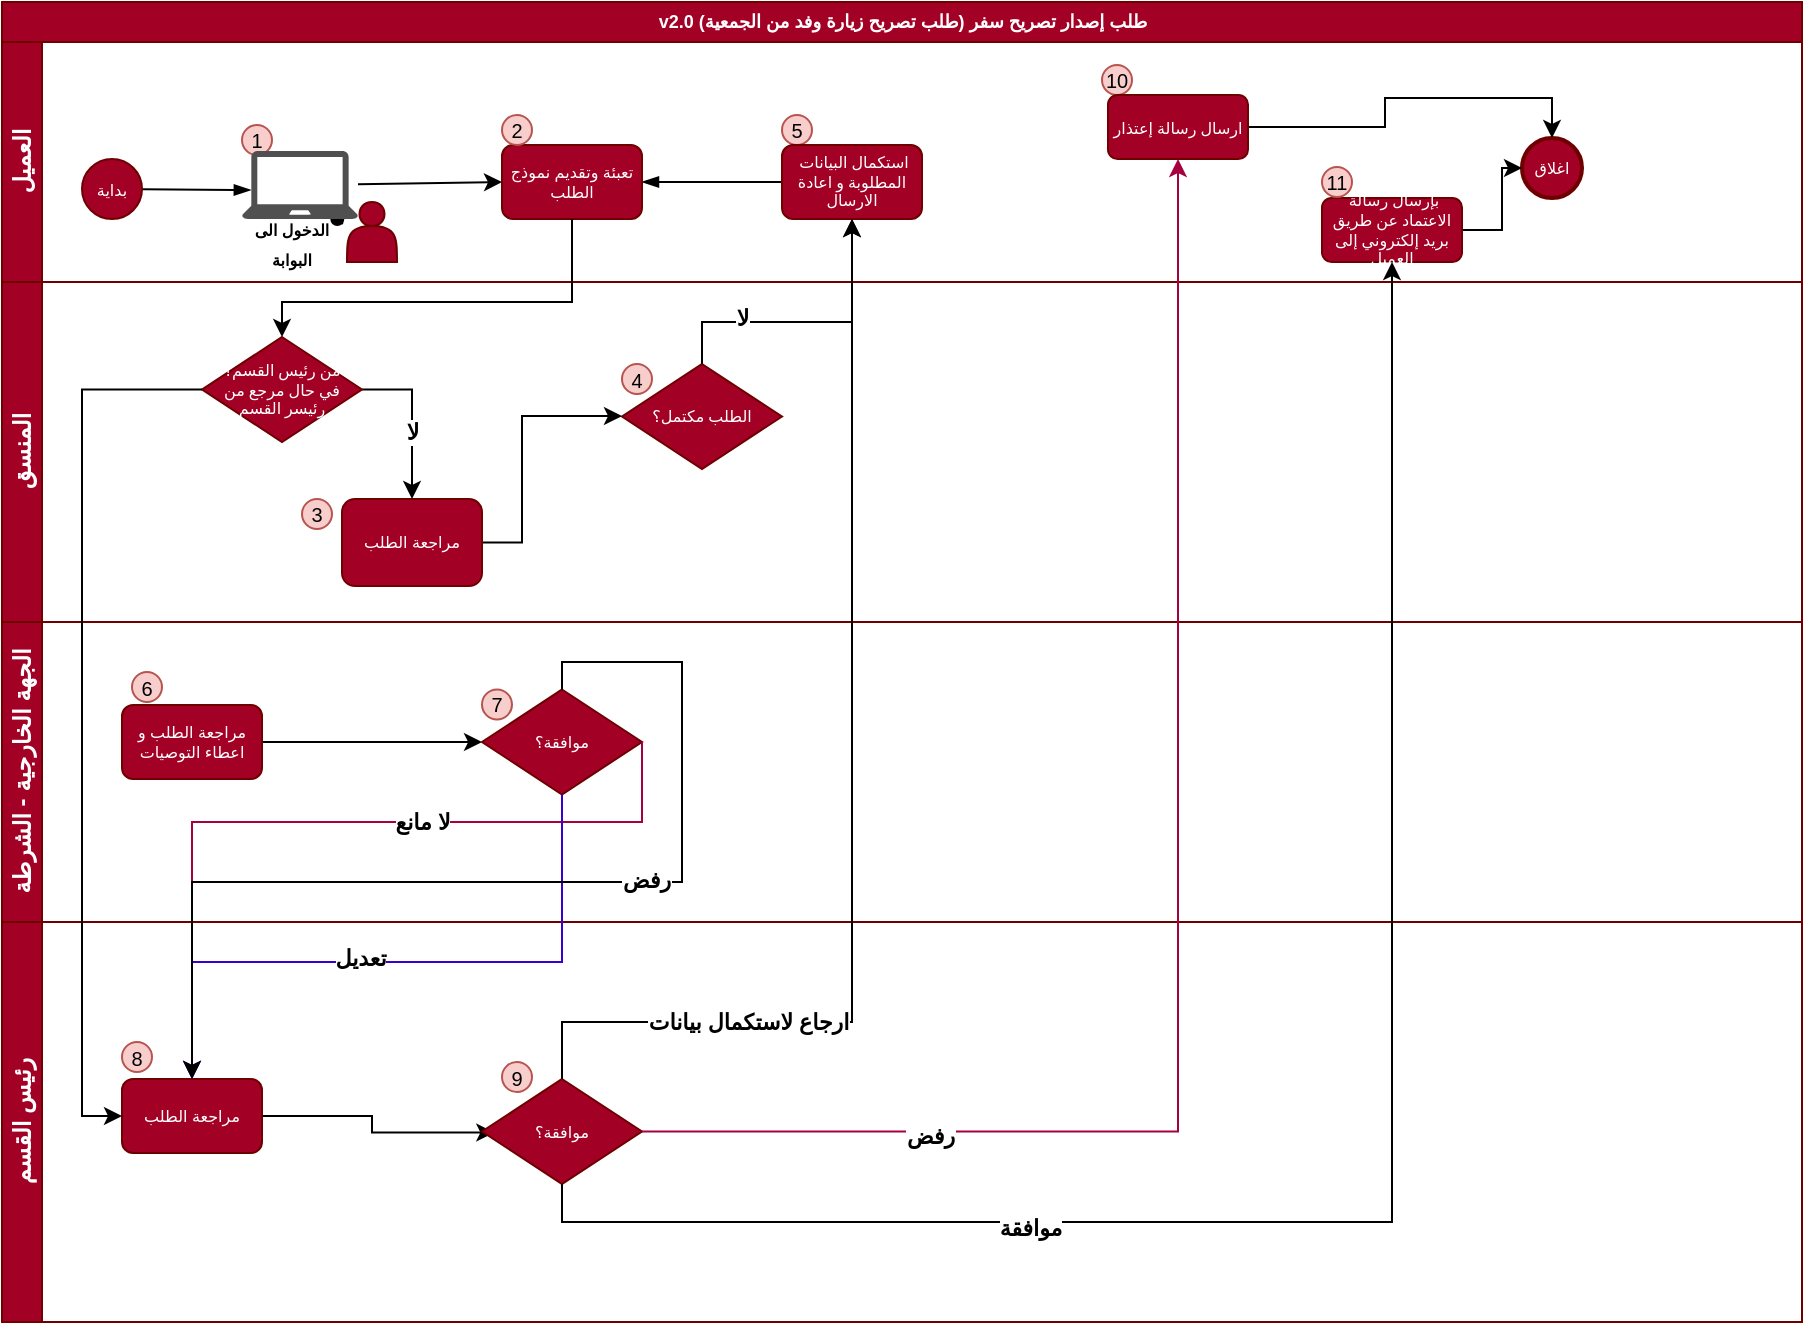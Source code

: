 <mxfile version="13.9.2" type="device"><diagram id="c7488fd3-1785-93aa-aadb-54a6760d102a" name="Page-1"><mxGraphModel dx="1259" dy="456" grid="1" gridSize="10" guides="1" tooltips="1" connect="1" arrows="1" fold="1" page="1" pageScale="1" pageWidth="1654" pageHeight="1169" background="#ffffff" math="0" shadow="0"><root><mxCell id="0"/><mxCell id="1" parent="0"/><mxCell id="2b4e8129b02d487f-1" value="&lt;span lang=&quot;AR-SA&quot; dir=&quot;RTL&quot; style=&quot;line-height: 107% ; font-family: &amp;#34;dubai&amp;#34; , sans-serif&quot;&gt;&lt;font style=&quot;font-size: 9px&quot;&gt;طلب إصدار تصريح سفر (طلب تصريح زيارة وفد من الجمعية) v2.0&lt;/font&gt;&lt;/span&gt;" style="swimlane;html=1;childLayout=stackLayout;horizontal=1;startSize=20;horizontalStack=0;rounded=0;shadow=0;labelBackgroundColor=none;strokeWidth=1;fontFamily=Verdana;fontSize=8;align=center;fillColor=#a20025;strokeColor=#6F0000;fontColor=#ffffff;" parent="1" vertex="1"><mxGeometry x="160" y="90" width="900" height="660" as="geometry"><mxRectangle x="170" y="80" width="280" height="20" as="alternateBounds"/></mxGeometry></mxCell><mxCell id="2b4e8129b02d487f-2" value="العميل" style="swimlane;html=1;startSize=20;horizontal=0;fillColor=#a20025;strokeColor=#6F0000;fontColor=#ffffff;" parent="2b4e8129b02d487f-1" vertex="1"><mxGeometry y="20" width="900" height="120" as="geometry"/></mxCell><mxCell id="KPhhI4xXO0q0EvICIsSK-14" style="edgeStyle=none;rounded=0;jumpStyle=none;orthogonalLoop=1;jettySize=auto;html=1;entryX=1;entryY=0.5;entryDx=0;entryDy=0;endArrow=blockThin;endFill=1;" parent="2b4e8129b02d487f-2" source="2b4e8129b02d487f-9" target="2b4e8129b02d487f-7" edge="1"><mxGeometry relative="1" as="geometry"/></mxCell><mxCell id="KPhhI4xXO0q0EvICIsSK-11" style="edgeStyle=none;rounded=0;jumpStyle=none;orthogonalLoop=1;jettySize=auto;html=1;entryX=0;entryY=0.5;entryDx=0;entryDy=0;endArrow=classic;endFill=1;" parent="2b4e8129b02d487f-2" source="KPhhI4xXO0q0EvICIsSK-3" target="2b4e8129b02d487f-7" edge="1"><mxGeometry relative="1" as="geometry"/></mxCell><mxCell id="KPhhI4xXO0q0EvICIsSK-13" style="edgeStyle=none;rounded=0;jumpStyle=none;orthogonalLoop=1;jettySize=auto;html=1;entryX=0.076;entryY=0.575;entryDx=0;entryDy=0;entryPerimeter=0;endArrow=blockThin;endFill=1;" parent="2b4e8129b02d487f-2" source="2b4e8129b02d487f-5" target="KPhhI4xXO0q0EvICIsSK-3" edge="1"><mxGeometry relative="1" as="geometry"/></mxCell><mxCell id="KPhhI4xXO0q0EvICIsSK-5" style="rounded=0;orthogonalLoop=1;jettySize=auto;html=1;jumpStyle=none;endArrow=oval;endFill=1;" parent="2b4e8129b02d487f-2" target="KPhhI4xXO0q0EvICIsSK-3" edge="1"><mxGeometry relative="1" as="geometry"><mxPoint x="170.397" y="91" as="sourcePoint"/></mxGeometry></mxCell><mxCell id="KPhhI4xXO0q0EvICIsSK-12" value="&lt;font style=&quot;font-size: 10px&quot;&gt;5&lt;/font&gt;" style="ellipse;whiteSpace=wrap;html=1;aspect=fixed;fillColor=#f8cecc;strokeColor=#b85450;" parent="2b4e8129b02d487f-2" vertex="1"><mxGeometry x="390" y="36.5" width="15" height="15" as="geometry"/></mxCell><mxCell id="2b4e8129b02d487f-11" value="اغلاق" style="ellipse;whiteSpace=wrap;html=1;rounded=0;shadow=0;labelBackgroundColor=none;strokeWidth=2;fontFamily=Verdana;fontSize=8;align=center;fillColor=#a20025;strokeColor=#6F0000;fontColor=#ffffff;" parent="2b4e8129b02d487f-2" vertex="1"><mxGeometry x="760" y="48" width="30" height="30" as="geometry"/></mxCell><mxCell id="2b4e8129b02d487f-9" value="استكمال البيانات&amp;nbsp; المطلوبة و اعادة الارسال" style="rounded=1;whiteSpace=wrap;html=1;shadow=0;labelBackgroundColor=none;strokeWidth=1;fontFamily=Verdana;fontSize=8;align=center;fillColor=#a20025;strokeColor=#6F0000;fontColor=#ffffff;" parent="2b4e8129b02d487f-2" vertex="1"><mxGeometry x="390" y="51.5" width="70" height="37" as="geometry"/></mxCell><mxCell id="2b4e8129b02d487f-5" value="بداية" style="ellipse;whiteSpace=wrap;html=1;rounded=0;shadow=0;labelBackgroundColor=none;strokeWidth=1;fontFamily=Verdana;fontSize=8;align=center;fillColor=#a20025;strokeColor=#6F0000;fontColor=#ffffff;" parent="2b4e8129b02d487f-2" vertex="1"><mxGeometry x="40" y="58.5" width="30" height="30" as="geometry"/></mxCell><mxCell id="KPhhI4xXO0q0EvICIsSK-7" value="&lt;font style=&quot;font-size: 10px&quot;&gt;1&lt;/font&gt;" style="ellipse;whiteSpace=wrap;html=1;aspect=fixed;fillColor=#f8cecc;strokeColor=#b85450;" parent="2b4e8129b02d487f-2" vertex="1"><mxGeometry x="120" y="41.5" width="15" height="15" as="geometry"/></mxCell><mxCell id="KPhhI4xXO0q0EvICIsSK-3" value="" style="pointerEvents=1;shadow=0;dashed=0;html=1;strokeColor=none;fillColor=#505050;labelPosition=center;verticalLabelPosition=bottom;verticalAlign=top;outlineConnect=0;align=center;shape=mxgraph.office.devices.laptop;" parent="2b4e8129b02d487f-2" vertex="1"><mxGeometry x="120" y="54.5" width="58" height="34" as="geometry"/></mxCell><mxCell id="2b4e8129b02d487f-7" value="&lt;font face=&quot;dubai, sans-serif&quot;&gt;تعبئة وتقديم نموذج الطلب&lt;/font&gt;" style="rounded=1;whiteSpace=wrap;html=1;shadow=0;labelBackgroundColor=none;strokeWidth=1;fontFamily=Verdana;fontSize=8;align=center;fillColor=#a20025;strokeColor=#6F0000;fontColor=#ffffff;" parent="2b4e8129b02d487f-2" vertex="1"><mxGeometry x="250" y="51.5" width="70" height="37" as="geometry"/></mxCell><mxCell id="KPhhI4xXO0q0EvICIsSK-10" value="&lt;font style=&quot;font-size: 10px&quot;&gt;2&lt;/font&gt;" style="ellipse;whiteSpace=wrap;html=1;aspect=fixed;fillColor=#f8cecc;strokeColor=#b85450;" parent="2b4e8129b02d487f-2" vertex="1"><mxGeometry x="250" y="36.5" width="15" height="15" as="geometry"/></mxCell><mxCell id="2vPmhwO70LCvBUlOEUrR-254" value="&lt;font style=&quot;font-size: 10px&quot;&gt;10&lt;/font&gt;" style="ellipse;whiteSpace=wrap;html=1;aspect=fixed;fillColor=#f8cecc;strokeColor=#b85450;" parent="2b4e8129b02d487f-2" vertex="1"><mxGeometry x="550" y="11.5" width="15" height="15" as="geometry"/></mxCell><mxCell id="WX4mjtJfoactXL_7mW1g-7" style="edgeStyle=orthogonalEdgeStyle;rounded=0;orthogonalLoop=1;jettySize=auto;html=1;entryX=0.5;entryY=0;entryDx=0;entryDy=0;" edge="1" parent="2b4e8129b02d487f-2" source="2vPmhwO70LCvBUlOEUrR-251" target="2b4e8129b02d487f-11"><mxGeometry relative="1" as="geometry"/></mxCell><mxCell id="2vPmhwO70LCvBUlOEUrR-251" value="ارسال رسالة إعتذار" style="whiteSpace=wrap;html=1;rounded=1;shadow=0;fontFamily=Verdana;fontSize=8;fontColor=#ffffff;strokeColor=#6F0000;strokeWidth=1;fillColor=#a20025;" parent="2b4e8129b02d487f-2" vertex="1"><mxGeometry x="553" y="26.5" width="70" height="32" as="geometry"/></mxCell><mxCell id="2vPmhwO70LCvBUlOEUrR-1" value="" style="shape=actor;whiteSpace=wrap;html=1;fillColor=#a20025;strokeColor=#6F0000;fontColor=#ffffff;" parent="2b4e8129b02d487f-2" vertex="1"><mxGeometry x="172.5" y="80" width="25" height="30" as="geometry"/></mxCell><mxCell id="KPhhI4xXO0q0EvICIsSK-6" value="&lt;font style=&quot;font-size: 8px&quot;&gt;&lt;b&gt;الدخول الى البوابة&lt;/b&gt;&lt;/font&gt;" style="text;html=1;strokeColor=none;fillColor=none;align=center;verticalAlign=middle;whiteSpace=wrap;rounded=0;" parent="2b4e8129b02d487f-2" vertex="1"><mxGeometry x="120" y="90" width="50" height="20" as="geometry"/></mxCell><mxCell id="WX4mjtJfoactXL_7mW1g-8" style="edgeStyle=orthogonalEdgeStyle;rounded=0;orthogonalLoop=1;jettySize=auto;html=1;" edge="1" parent="2b4e8129b02d487f-2" source="WX4mjtJfoactXL_7mW1g-3" target="2b4e8129b02d487f-11"><mxGeometry relative="1" as="geometry"/></mxCell><mxCell id="WX4mjtJfoactXL_7mW1g-3" value="&amp;nbsp;بإرسال رسالة الاعتماد عن طريق بريد إلكتروني إلى العميل" style="whiteSpace=wrap;html=1;rounded=1;shadow=0;fontFamily=Verdana;fontSize=8;fontColor=#ffffff;strokeColor=#6F0000;strokeWidth=1;fillColor=#a20025;" vertex="1" parent="2b4e8129b02d487f-2"><mxGeometry x="660" y="78" width="70" height="32" as="geometry"/></mxCell><mxCell id="WX4mjtJfoactXL_7mW1g-4" value="&lt;font style=&quot;font-size: 10px&quot;&gt;11&lt;/font&gt;" style="ellipse;whiteSpace=wrap;html=1;aspect=fixed;fillColor=#f8cecc;strokeColor=#b85450;" vertex="1" parent="2b4e8129b02d487f-2"><mxGeometry x="660" y="62.5" width="15" height="15" as="geometry"/></mxCell><mxCell id="2b4e8129b02d487f-3" value="المنسق" style="swimlane;html=1;startSize=20;horizontal=0;fillColor=#a20025;strokeColor=#6F0000;fontColor=#ffffff;" parent="2b4e8129b02d487f-1" vertex="1"><mxGeometry y="140" width="900" height="170" as="geometry"><mxRectangle y="140" width="760" height="20" as="alternateBounds"/></mxGeometry></mxCell><mxCell id="2vPmhwO70LCvBUlOEUrR-104" value="&lt;font style=&quot;font-size: 10px&quot;&gt;4&lt;/font&gt;" style="ellipse;whiteSpace=wrap;html=1;aspect=fixed;fillColor=#f8cecc;strokeColor=#b85450;" parent="2b4e8129b02d487f-3" vertex="1"><mxGeometry x="310" y="41" width="15" height="15" as="geometry"/></mxCell><mxCell id="KPhhI4xXO0q0EvICIsSK-17" value="&lt;font style=&quot;font-size: 10px&quot;&gt;3&lt;/font&gt;" style="ellipse;whiteSpace=wrap;html=1;aspect=fixed;fillColor=#f8cecc;strokeColor=#b85450;" parent="2b4e8129b02d487f-3" vertex="1"><mxGeometry x="150" y="108.5" width="15" height="15" as="geometry"/></mxCell><mxCell id="2vPmhwO70LCvBUlOEUrR-84" value="الطلب مكتمل؟" style="strokeWidth=1;html=1;shape=mxgraph.flowchart.decision;whiteSpace=wrap;rounded=1;shadow=0;labelBackgroundColor=none;fontFamily=Verdana;fontSize=8;align=center;fillColor=#a20025;strokeColor=#6F0000;fontColor=#ffffff;" parent="2b4e8129b02d487f-3" vertex="1"><mxGeometry x="310" y="41" width="80" height="52.5" as="geometry"/></mxCell><mxCell id="NlYpHI1q_w7bWbI7-Xtg-11" style="edgeStyle=orthogonalEdgeStyle;rounded=0;orthogonalLoop=1;jettySize=auto;html=1;exitX=1;exitY=0.5;exitDx=0;exitDy=0;" parent="2b4e8129b02d487f-3" source="2b4e8129b02d487f-12" target="2vPmhwO70LCvBUlOEUrR-84" edge="1"><mxGeometry relative="1" as="geometry"><Array as="points"><mxPoint x="260" y="130"/><mxPoint x="260" y="67"/></Array></mxGeometry></mxCell><mxCell id="2b4e8129b02d487f-12" value="&lt;font face=&quot;dubai, sans-serif&quot;&gt;مراجعة الطلب&lt;/font&gt;" style="rounded=1;whiteSpace=wrap;html=1;shadow=0;labelBackgroundColor=none;strokeWidth=1;fontFamily=Verdana;fontSize=8;align=center;fillColor=#a20025;strokeColor=#6F0000;fontColor=#ffffff;" parent="2b4e8129b02d487f-3" vertex="1"><mxGeometry x="170" y="108.5" width="70" height="43.5" as="geometry"/></mxCell><mxCell id="NlYpHI1q_w7bWbI7-Xtg-9" style="edgeStyle=orthogonalEdgeStyle;rounded=0;orthogonalLoop=1;jettySize=auto;html=1;exitX=1;exitY=0.5;exitDx=0;exitDy=0;exitPerimeter=0;" parent="2b4e8129b02d487f-3" source="NlYpHI1q_w7bWbI7-Xtg-1" target="2b4e8129b02d487f-12" edge="1"><mxGeometry relative="1" as="geometry"/></mxCell><mxCell id="NlYpHI1q_w7bWbI7-Xtg-10" value="&lt;b&gt;لا&lt;/b&gt;" style="edgeLabel;html=1;align=center;verticalAlign=middle;resizable=0;points=[];" parent="NlYpHI1q_w7bWbI7-Xtg-9" vertex="1" connectable="0"><mxGeometry x="0.138" relative="1" as="geometry"><mxPoint as="offset"/></mxGeometry></mxCell><mxCell id="NlYpHI1q_w7bWbI7-Xtg-1" value="من رئيس القسم؟&lt;br&gt;في حال مرجع من رئيسر القسم" style="strokeWidth=1;html=1;shape=mxgraph.flowchart.decision;whiteSpace=wrap;rounded=1;shadow=0;labelBackgroundColor=none;fontFamily=Verdana;fontSize=8;align=center;fillColor=#a20025;strokeColor=#6F0000;fontColor=#ffffff;" parent="2b4e8129b02d487f-3" vertex="1"><mxGeometry x="100" y="27.5" width="80" height="52.5" as="geometry"/></mxCell><mxCell id="2vPmhwO70LCvBUlOEUrR-54" value="الجهة الخارجية - الشرطة" style="swimlane;html=1;startSize=20;horizontal=0;fillColor=#a20025;strokeColor=#6F0000;fontColor=#ffffff;" parent="2b4e8129b02d487f-1" vertex="1"><mxGeometry y="310" width="900" height="150" as="geometry"/></mxCell><mxCell id="2vPmhwO70LCvBUlOEUrR-58" value="&lt;font style=&quot;font-size: 10px&quot;&gt;6&lt;/font&gt;" style="ellipse;whiteSpace=wrap;html=1;aspect=fixed;fillColor=#f8cecc;strokeColor=#b85450;" parent="2vPmhwO70LCvBUlOEUrR-54" vertex="1"><mxGeometry x="65" y="25" width="15" height="15" as="geometry"/></mxCell><mxCell id="2vPmhwO70LCvBUlOEUrR-109" style="edgeStyle=orthogonalEdgeStyle;rounded=0;orthogonalLoop=1;jettySize=auto;html=1;fontSize=8;" parent="2vPmhwO70LCvBUlOEUrR-54" source="2vPmhwO70LCvBUlOEUrR-59" target="2vPmhwO70LCvBUlOEUrR-108" edge="1"><mxGeometry relative="1" as="geometry"/></mxCell><mxCell id="2vPmhwO70LCvBUlOEUrR-112" value="&lt;span style=&quot;font-size: 10px&quot;&gt;7&lt;/span&gt;" style="ellipse;whiteSpace=wrap;html=1;aspect=fixed;fillColor=#f8cecc;strokeColor=#b85450;" parent="2vPmhwO70LCvBUlOEUrR-54" vertex="1"><mxGeometry x="240" y="33.75" width="15" height="15" as="geometry"/></mxCell><mxCell id="2vPmhwO70LCvBUlOEUrR-108" value="موافقة؟" style="strokeWidth=1;html=1;shape=mxgraph.flowchart.decision;whiteSpace=wrap;rounded=1;shadow=0;labelBackgroundColor=none;fontFamily=Verdana;fontSize=8;align=center;fillColor=#a20025;strokeColor=#6F0000;fontColor=#ffffff;" parent="2vPmhwO70LCvBUlOEUrR-54" vertex="1"><mxGeometry x="240" y="33.75" width="80" height="52.5" as="geometry"/></mxCell><mxCell id="2vPmhwO70LCvBUlOEUrR-59" value="&lt;span lang=&quot;AR-SA&quot; dir=&quot;RTL&quot; style=&quot;line-height: 107% ; font-family: &amp;#34;dubai&amp;#34; , sans-serif&quot;&gt;&lt;font style=&quot;font-size: 8px&quot;&gt;مراجعة الطلب و اعطاء التوصيات&lt;/font&gt;&lt;/span&gt;" style="rounded=1;whiteSpace=wrap;html=1;shadow=0;labelBackgroundColor=none;strokeWidth=1;fontFamily=Verdana;fontSize=8;align=center;fillColor=#a20025;strokeColor=#6F0000;fontColor=#ffffff;" parent="2vPmhwO70LCvBUlOEUrR-54" vertex="1"><mxGeometry x="60" y="41.5" width="70" height="37" as="geometry"/></mxCell><mxCell id="9qjWYKIaZQUtVUHGMUiL-2" style="edgeStyle=orthogonalEdgeStyle;rounded=0;orthogonalLoop=1;jettySize=auto;html=1;entryX=0.5;entryY=1;entryDx=0;entryDy=0;" parent="2b4e8129b02d487f-1" source="2vPmhwO70LCvBUlOEUrR-84" target="2b4e8129b02d487f-9" edge="1"><mxGeometry relative="1" as="geometry"><Array as="points"><mxPoint x="350" y="160"/><mxPoint x="425" y="160"/></Array></mxGeometry></mxCell><mxCell id="9qjWYKIaZQUtVUHGMUiL-3" value="&lt;b&gt;لا&lt;/b&gt;" style="edgeLabel;html=1;align=center;verticalAlign=middle;resizable=0;points=[];" parent="9qjWYKIaZQUtVUHGMUiL-2" vertex="1" connectable="0"><mxGeometry x="-0.454" y="2" relative="1" as="geometry"><mxPoint as="offset"/></mxGeometry></mxCell><mxCell id="Q4lTZ7tScbixVf-MBjZn-1" value="رئيس القسم" style="swimlane;html=1;startSize=20;horizontal=0;fillColor=#a20025;strokeColor=#6F0000;fontColor=#ffffff;" parent="2b4e8129b02d487f-1" vertex="1"><mxGeometry y="460" width="900" height="200" as="geometry"/></mxCell><mxCell id="Q4lTZ7tScbixVf-MBjZn-3" value="&lt;font style=&quot;font-size: 10px&quot;&gt;8&lt;/font&gt;" style="ellipse;whiteSpace=wrap;html=1;aspect=fixed;fillColor=#f8cecc;strokeColor=#b85450;" parent="Q4lTZ7tScbixVf-MBjZn-1" vertex="1"><mxGeometry x="60" y="60" width="15" height="15" as="geometry"/></mxCell><mxCell id="Q4lTZ7tScbixVf-MBjZn-4" value="&lt;font style=&quot;font-size: 10px&quot;&gt;9&lt;/font&gt;" style="ellipse;whiteSpace=wrap;html=1;aspect=fixed;fillColor=#f8cecc;strokeColor=#b85450;" parent="Q4lTZ7tScbixVf-MBjZn-1" vertex="1"><mxGeometry x="250" y="70" width="15" height="15" as="geometry"/></mxCell><mxCell id="Q4lTZ7tScbixVf-MBjZn-5" style="edgeStyle=orthogonalEdgeStyle;rounded=0;orthogonalLoop=1;jettySize=auto;html=1;entryX=0.077;entryY=0.51;entryDx=0;entryDy=0;entryPerimeter=0;" parent="Q4lTZ7tScbixVf-MBjZn-1" source="Q4lTZ7tScbixVf-MBjZn-7" target="Q4lTZ7tScbixVf-MBjZn-10" edge="1"><mxGeometry relative="1" as="geometry"/></mxCell><mxCell id="Q4lTZ7tScbixVf-MBjZn-7" value="&lt;span lang=&quot;AR-SA&quot; dir=&quot;RTL&quot; style=&quot;line-height: 107% ; font-family: &amp;#34;dubai&amp;#34; , sans-serif&quot;&gt;&lt;font style=&quot;font-size: 8px&quot;&gt;مراجعة الطلب&lt;/font&gt;&lt;/span&gt;" style="rounded=1;whiteSpace=wrap;html=1;shadow=0;labelBackgroundColor=none;strokeWidth=1;fontFamily=Verdana;fontSize=8;align=center;fillColor=#a20025;strokeColor=#6F0000;fontColor=#ffffff;" parent="Q4lTZ7tScbixVf-MBjZn-1" vertex="1"><mxGeometry x="60" y="78.5" width="70" height="37" as="geometry"/></mxCell><mxCell id="Q4lTZ7tScbixVf-MBjZn-10" value="موافقة؟" style="strokeWidth=1;html=1;shape=mxgraph.flowchart.decision;whiteSpace=wrap;rounded=1;shadow=0;labelBackgroundColor=none;fontFamily=Verdana;fontSize=8;align=center;fillColor=#a20025;strokeColor=#6F0000;fontColor=#ffffff;" parent="Q4lTZ7tScbixVf-MBjZn-1" vertex="1"><mxGeometry x="240" y="78.5" width="80" height="52.5" as="geometry"/></mxCell><mxCell id="Q4lTZ7tScbixVf-MBjZn-11" style="edgeStyle=orthogonalEdgeStyle;rounded=0;orthogonalLoop=1;jettySize=auto;html=1;exitX=1;exitY=0.5;exitDx=0;exitDy=0;exitPerimeter=0;fillColor=#d80073;strokeColor=#A50040;" parent="2b4e8129b02d487f-1" source="2vPmhwO70LCvBUlOEUrR-108" target="Q4lTZ7tScbixVf-MBjZn-7" edge="1"><mxGeometry relative="1" as="geometry"><Array as="points"><mxPoint x="320" y="410"/><mxPoint x="95" y="410"/></Array></mxGeometry></mxCell><mxCell id="Q4lTZ7tScbixVf-MBjZn-12" value="&lt;b&gt;لا مانع&lt;/b&gt;" style="edgeLabel;html=1;align=center;verticalAlign=middle;resizable=0;points=[];" parent="Q4lTZ7tScbixVf-MBjZn-11" vertex="1" connectable="0"><mxGeometry x="-0.238" relative="1" as="geometry"><mxPoint as="offset"/></mxGeometry></mxCell><mxCell id="Q4lTZ7tScbixVf-MBjZn-15" style="edgeStyle=orthogonalEdgeStyle;rounded=0;orthogonalLoop=1;jettySize=auto;html=1;fillColor=#6a00ff;strokeColor=#3700CC;" parent="2b4e8129b02d487f-1" source="2vPmhwO70LCvBUlOEUrR-108" target="Q4lTZ7tScbixVf-MBjZn-7" edge="1"><mxGeometry relative="1" as="geometry"><Array as="points"><mxPoint x="280" y="480"/><mxPoint x="95" y="480"/></Array></mxGeometry></mxCell><mxCell id="Q4lTZ7tScbixVf-MBjZn-16" value="&lt;b&gt;تعديل&lt;/b&gt;" style="edgeLabel;html=1;align=center;verticalAlign=middle;resizable=0;points=[];" parent="Q4lTZ7tScbixVf-MBjZn-15" vertex="1" connectable="0"><mxGeometry x="0.13" y="-2" relative="1" as="geometry"><mxPoint as="offset"/></mxGeometry></mxCell><mxCell id="NlYpHI1q_w7bWbI7-Xtg-8" style="edgeStyle=orthogonalEdgeStyle;rounded=0;orthogonalLoop=1;jettySize=auto;html=1;entryX=0.5;entryY=0;entryDx=0;entryDy=0;entryPerimeter=0;" parent="2b4e8129b02d487f-1" source="2b4e8129b02d487f-7" target="NlYpHI1q_w7bWbI7-Xtg-1" edge="1"><mxGeometry relative="1" as="geometry"><Array as="points"><mxPoint x="285" y="150"/><mxPoint x="140" y="150"/></Array></mxGeometry></mxCell><mxCell id="NlYpHI1q_w7bWbI7-Xtg-12" style="edgeStyle=orthogonalEdgeStyle;rounded=0;orthogonalLoop=1;jettySize=auto;html=1;" parent="2b4e8129b02d487f-1" source="NlYpHI1q_w7bWbI7-Xtg-1" target="Q4lTZ7tScbixVf-MBjZn-7" edge="1"><mxGeometry relative="1" as="geometry"><Array as="points"><mxPoint x="40" y="194"/><mxPoint x="40" y="557"/></Array></mxGeometry></mxCell><mxCell id="NlYpHI1q_w7bWbI7-Xtg-13" style="edgeStyle=orthogonalEdgeStyle;rounded=0;orthogonalLoop=1;jettySize=auto;html=1;entryX=0.5;entryY=0;entryDx=0;entryDy=0;exitX=0.5;exitY=0;exitDx=0;exitDy=0;exitPerimeter=0;" parent="2b4e8129b02d487f-1" source="2vPmhwO70LCvBUlOEUrR-108" target="Q4lTZ7tScbixVf-MBjZn-7" edge="1"><mxGeometry relative="1" as="geometry"><Array as="points"><mxPoint x="280" y="330"/><mxPoint x="340" y="330"/><mxPoint x="340" y="440"/><mxPoint x="95" y="440"/></Array></mxGeometry></mxCell><mxCell id="NlYpHI1q_w7bWbI7-Xtg-14" value="&lt;b&gt;رفض&lt;/b&gt;" style="edgeLabel;html=1;align=center;verticalAlign=middle;resizable=0;points=[];" parent="NlYpHI1q_w7bWbI7-Xtg-13" vertex="1" connectable="0"><mxGeometry x="-0.231" y="-1" relative="1" as="geometry"><mxPoint as="offset"/></mxGeometry></mxCell><mxCell id="NlYpHI1q_w7bWbI7-Xtg-22" style="edgeStyle=orthogonalEdgeStyle;rounded=0;orthogonalLoop=1;jettySize=auto;html=1;fillColor=#d80073;strokeColor=#A50040;" parent="2b4e8129b02d487f-1" source="Q4lTZ7tScbixVf-MBjZn-10" target="2vPmhwO70LCvBUlOEUrR-251" edge="1"><mxGeometry relative="1" as="geometry"><Array as="points"><mxPoint x="588" y="565"/></Array><mxPoint x="330" y="724.25" as="sourcePoint"/></mxGeometry></mxCell><mxCell id="NlYpHI1q_w7bWbI7-Xtg-23" value="&lt;b&gt;رفض&lt;/b&gt;" style="edgeLabel;html=1;align=center;verticalAlign=middle;resizable=0;points=[];" parent="NlYpHI1q_w7bWbI7-Xtg-22" vertex="1" connectable="0"><mxGeometry x="-0.62" y="-2" relative="1" as="geometry"><mxPoint as="offset"/></mxGeometry></mxCell><mxCell id="WX4mjtJfoactXL_7mW1g-1" style="edgeStyle=orthogonalEdgeStyle;rounded=0;orthogonalLoop=1;jettySize=auto;html=1;" edge="1" parent="2b4e8129b02d487f-1" source="Q4lTZ7tScbixVf-MBjZn-10" target="2b4e8129b02d487f-9"><mxGeometry relative="1" as="geometry"><Array as="points"><mxPoint x="280" y="510"/><mxPoint x="425" y="510"/></Array></mxGeometry></mxCell><mxCell id="WX4mjtJfoactXL_7mW1g-2" value="&lt;b&gt;ارجاع لاستكمال بيانات&lt;/b&gt;" style="edgeLabel;html=1;align=center;verticalAlign=middle;resizable=0;points=[];" vertex="1" connectable="0" parent="WX4mjtJfoactXL_7mW1g-1"><mxGeometry x="-0.577" relative="1" as="geometry"><mxPoint as="offset"/></mxGeometry></mxCell><mxCell id="WX4mjtJfoactXL_7mW1g-9" style="edgeStyle=orthogonalEdgeStyle;rounded=0;orthogonalLoop=1;jettySize=auto;html=1;" edge="1" parent="2b4e8129b02d487f-1" source="Q4lTZ7tScbixVf-MBjZn-10" target="WX4mjtJfoactXL_7mW1g-3"><mxGeometry relative="1" as="geometry"><Array as="points"><mxPoint x="280" y="610"/><mxPoint x="695" y="610"/></Array></mxGeometry></mxCell><mxCell id="WX4mjtJfoactXL_7mW1g-10" value="&lt;b&gt;موافقة&lt;/b&gt;" style="edgeLabel;html=1;align=center;verticalAlign=middle;resizable=0;points=[];" vertex="1" connectable="0" parent="WX4mjtJfoactXL_7mW1g-9"><mxGeometry x="-0.447" y="-3" relative="1" as="geometry"><mxPoint as="offset"/></mxGeometry></mxCell></root></mxGraphModel></diagram></mxfile>